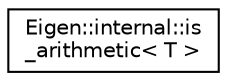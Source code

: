digraph "Graphical Class Hierarchy"
{
  edge [fontname="Helvetica",fontsize="10",labelfontname="Helvetica",labelfontsize="10"];
  node [fontname="Helvetica",fontsize="10",shape=record];
  rankdir="LR";
  Node1 [label="Eigen::internal::is\l_arithmetic\< T \>",height=0.2,width=0.4,color="black", fillcolor="white", style="filled",URL="$struct_eigen_1_1internal_1_1is__arithmetic.html"];
}
